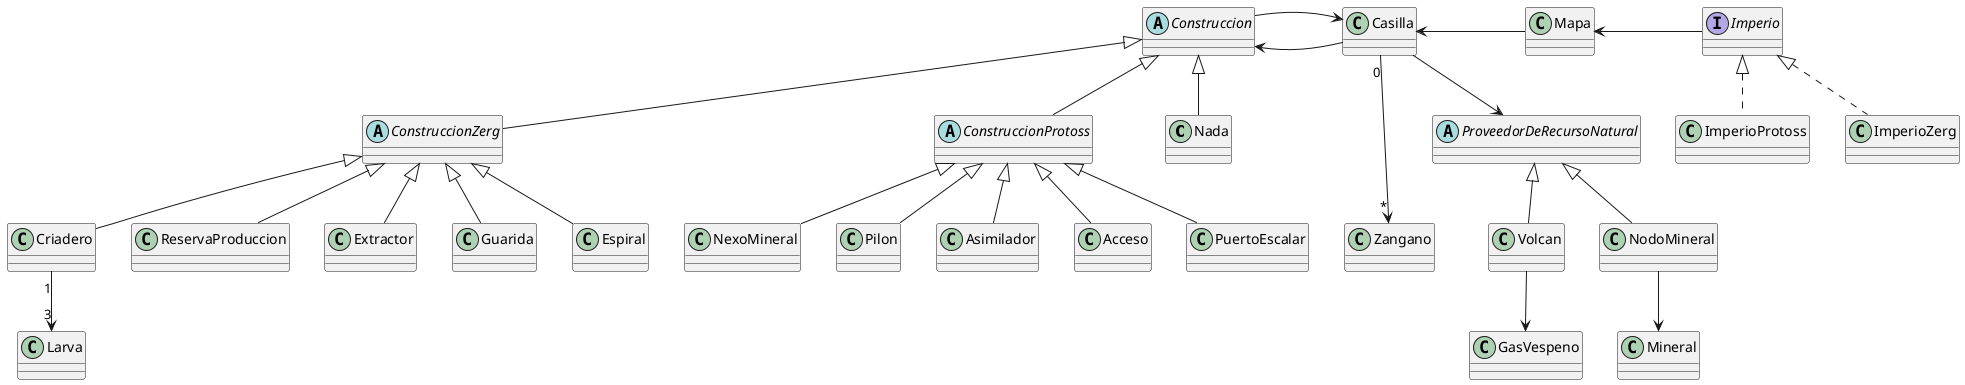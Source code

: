 @startuml
'https://plantuml.com/class-diagram

class Nada {}
abstract class Construccion {}
abstract class ConstruccionZerg {}
abstract class ConstruccionProtoss {}
class Criadero {}
class ReservaProduccion {}
class Extractor {}
class Guarida {}
class Espiral {}
class NexoMineral {}
class Pilon {}
class Asimilador {}
class Acceso {}
class PuertoEscalar {}

class Larva {}
class Zangano {}

class Mapa {}
class Casilla {}
abstract class ProveedorDeRecursoNatural {}
class Volcan {}
class NodoMineral {}
class ImperioProtoss
class ImperioZerg
interface Imperio {}

Casilla <- Mapa
Casilla -> Construccion
Construccion -> Casilla
Casilla --> ProveedorDeRecursoNatural
Casilla "0" ---> "*" Zangano
ProveedorDeRecursoNatural <|-- Volcan
ProveedorDeRecursoNatural <|-- NodoMineral
ConstruccionZerg -up-|> Construccion
ConstruccionProtoss -up-|> Construccion
Nada -up-|> Construccion
Guarida -up-|> ConstruccionZerg
Espiral -up-|> ConstruccionZerg
NexoMineral -up-|> ConstruccionProtoss
Pilon -up-|> ConstruccionProtoss
Asimilador -up-|> ConstruccionProtoss
Acceso -up-|> ConstruccionProtoss
Extractor -up-|> ConstruccionZerg
PuertoEscalar -up-|> ConstruccionProtoss
Criadero -up-|> ConstruccionZerg
Criadero "1" --> "3" Larva
ReservaProduccion -up-|> ConstruccionZerg

Mapa <- Imperio
Imperio <|.. ImperioProtoss
Imperio <|.. ImperioZerg

Volcan --> GasVespeno
NodoMineral --> Mineral


@enduml